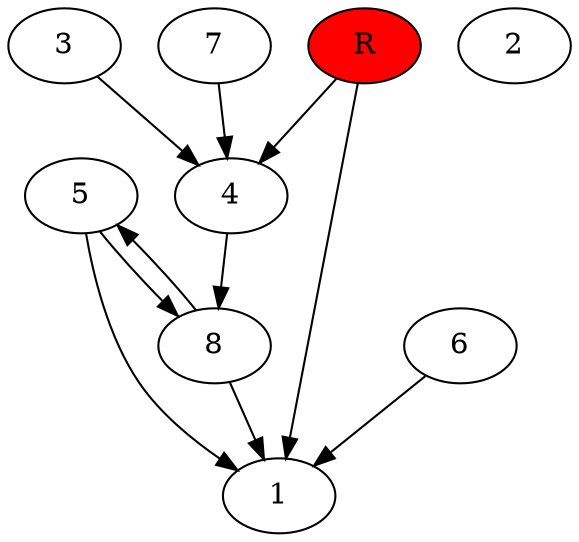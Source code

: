 digraph prb42757 {
	1
	2
	3
	4
	5
	6
	7
	8
	R [fillcolor="#ff0000" style=filled]
	3 -> 4
	4 -> 8
	5 -> 1
	5 -> 8
	6 -> 1
	7 -> 4
	8 -> 1
	8 -> 5
	R -> 1
	R -> 4
}
